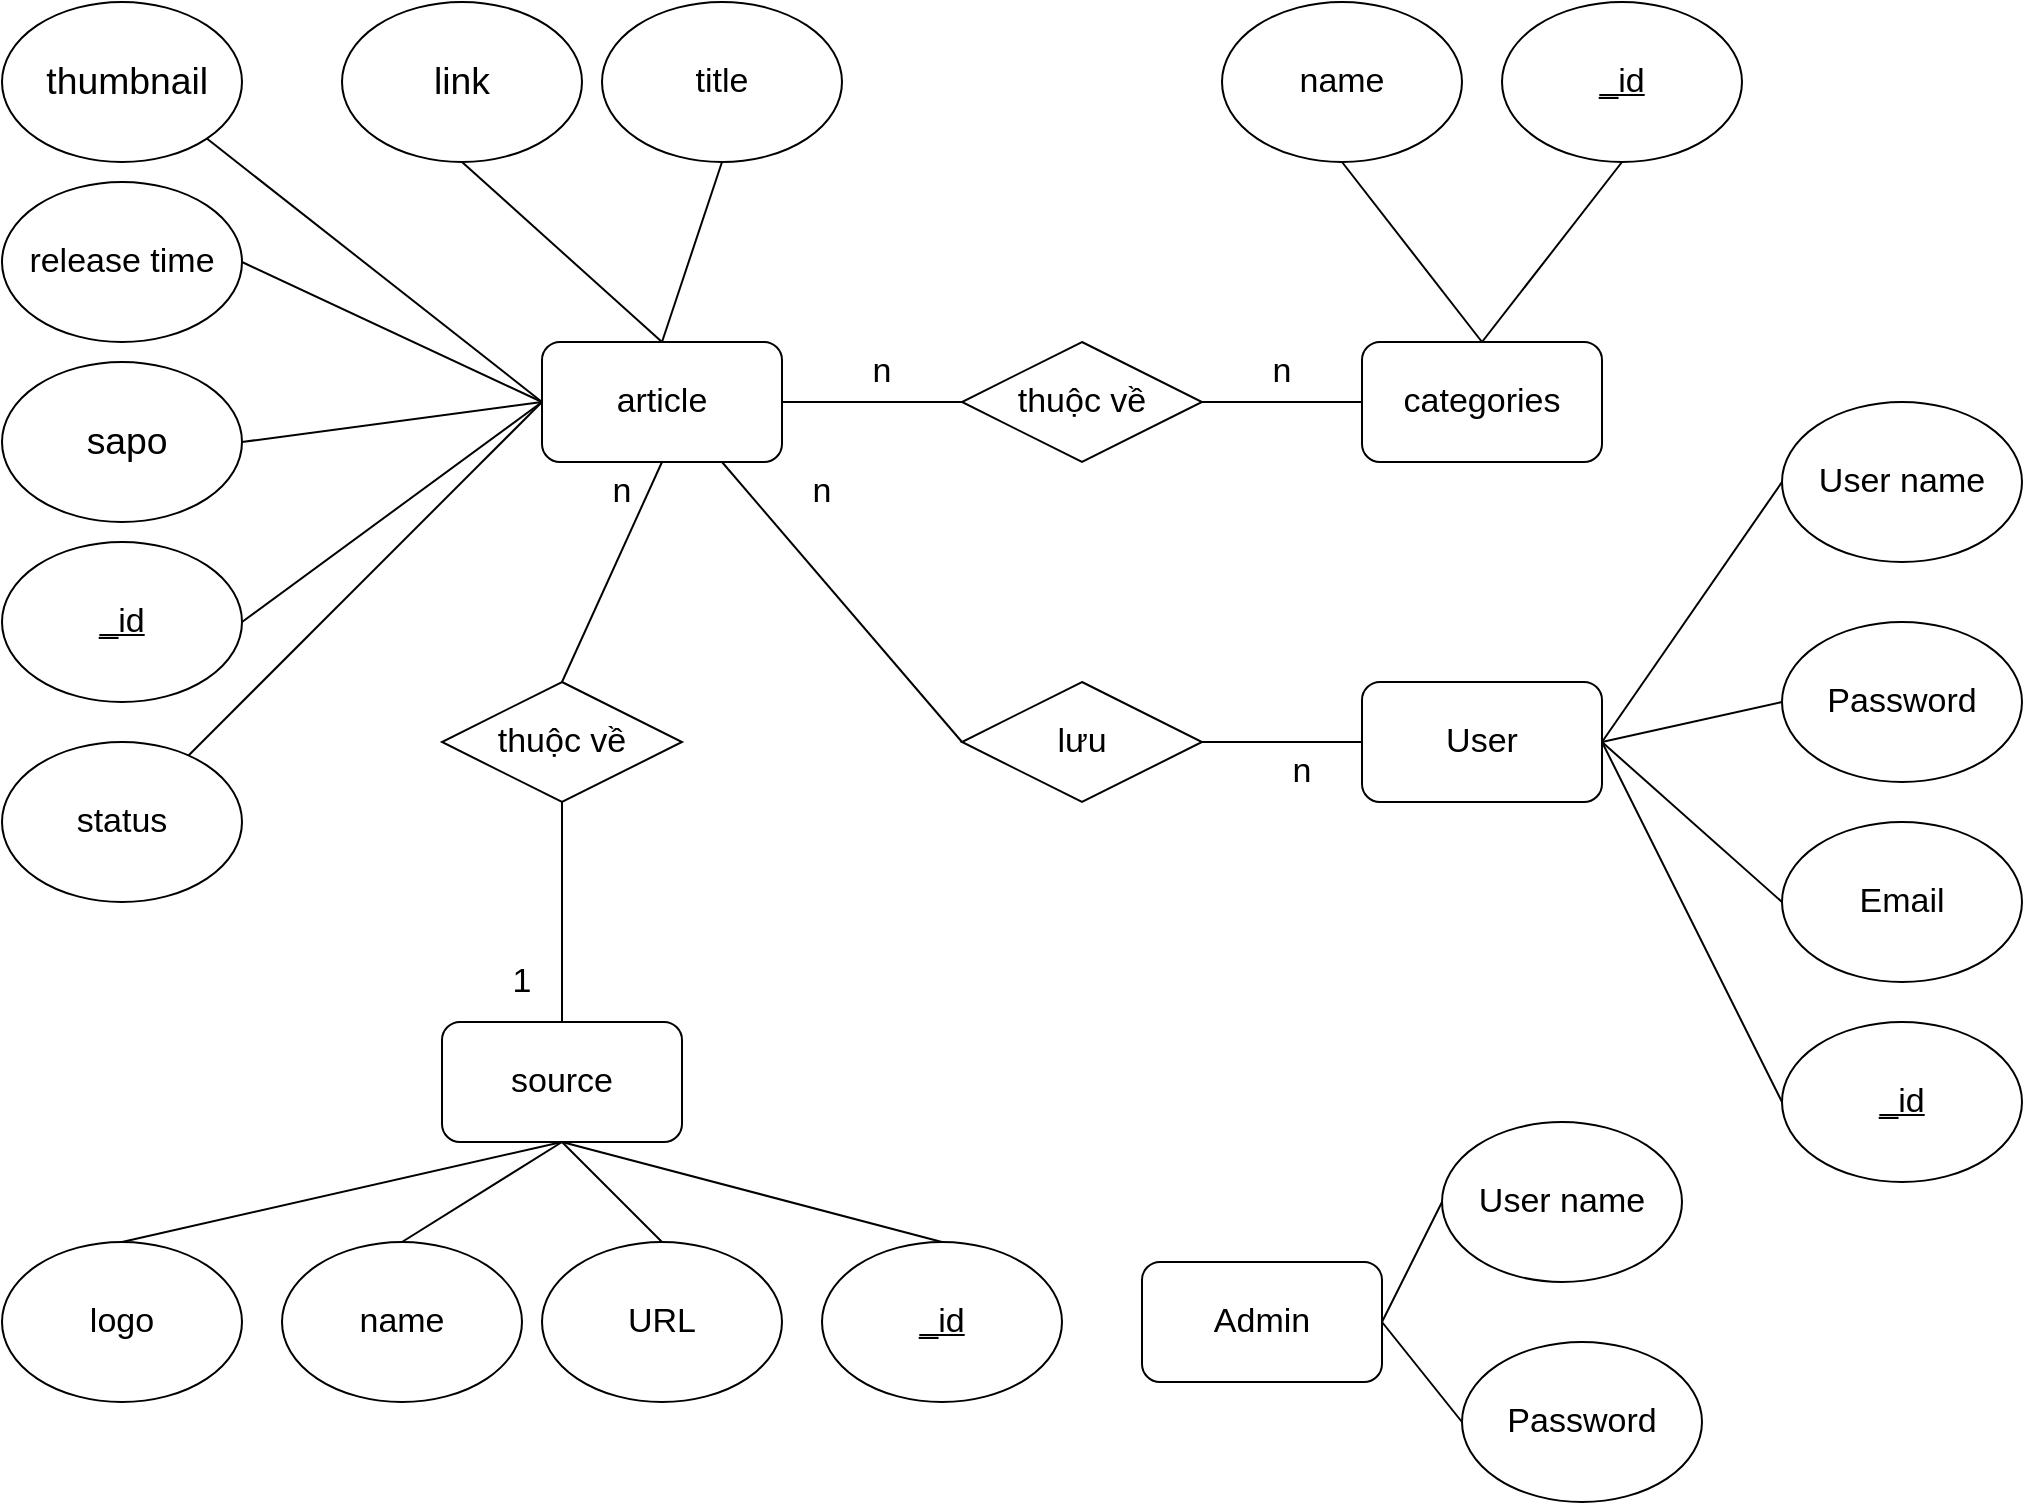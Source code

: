 <mxfile version="16.0.3" type="device"><diagram id="R2lEEEUBdFMjLlhIrx00" name="Page-1"><mxGraphModel dx="1477" dy="645" grid="1" gridSize="10" guides="1" tooltips="1" connect="1" arrows="1" fold="1" page="1" pageScale="1" pageWidth="850" pageHeight="1100" math="0" shadow="0" extFonts="Permanent Marker^https://fonts.googleapis.com/css?family=Permanent+Marker"><root><mxCell id="0"/><mxCell id="1" parent="0"/><mxCell id="oO9s5kG1byrmIF_XPzPT-1" value="&lt;span style=&quot;font-size: 17px&quot;&gt;article&lt;/span&gt;" style="rounded=1;whiteSpace=wrap;html=1;" parent="1" vertex="1"><mxGeometry x="330" y="230" width="120" height="60" as="geometry"/></mxCell><mxCell id="oO9s5kG1byrmIF_XPzPT-2" value="&lt;font style=&quot;font-size: 17px&quot;&gt;title&lt;/font&gt;" style="ellipse;whiteSpace=wrap;html=1;" parent="1" vertex="1"><mxGeometry x="360" y="60" width="120" height="80" as="geometry"/></mxCell><mxCell id="oO9s5kG1byrmIF_XPzPT-4" value="&lt;font face=&quot;montserrat, sans-serif&quot;&gt;&lt;span style=&quot;font-size: 18.667px&quot;&gt;link&lt;/span&gt;&lt;/font&gt;" style="ellipse;whiteSpace=wrap;html=1;" parent="1" vertex="1"><mxGeometry x="230" y="60" width="120" height="80" as="geometry"/></mxCell><mxCell id="oO9s5kG1byrmIF_XPzPT-5" value="&lt;span style=&quot;font-family: &amp;#34;montserrat&amp;#34; , sans-serif ; font-size: 18.667px&quot;&gt;&amp;nbsp;thumbnail&lt;/span&gt;" style="ellipse;whiteSpace=wrap;html=1;" parent="1" vertex="1"><mxGeometry x="60" y="60" width="120" height="80" as="geometry"/></mxCell><mxCell id="oO9s5kG1byrmIF_XPzPT-6" value="&lt;span style=&quot;font-family: &amp;#34;montserrat&amp;#34; , sans-serif ; font-size: 18.667px&quot;&gt;&amp;nbsp;sapo&lt;/span&gt;" style="ellipse;whiteSpace=wrap;html=1;" parent="1" vertex="1"><mxGeometry x="60" y="240" width="120" height="80" as="geometry"/></mxCell><mxCell id="oO9s5kG1byrmIF_XPzPT-9" value="&lt;font style=&quot;font-size: 17px&quot;&gt;release time&lt;/font&gt;" style="ellipse;whiteSpace=wrap;html=1;" parent="1" vertex="1"><mxGeometry x="60" y="150" width="120" height="80" as="geometry"/></mxCell><mxCell id="oO9s5kG1byrmIF_XPzPT-11" value="" style="endArrow=none;html=1;rounded=0;fontSize=17;exitX=1;exitY=0.5;exitDx=0;exitDy=0;entryX=0;entryY=0.5;entryDx=0;entryDy=0;" parent="1" source="oO9s5kG1byrmIF_XPzPT-36" target="oO9s5kG1byrmIF_XPzPT-1" edge="1"><mxGeometry width="50" height="50" relative="1" as="geometry"><mxPoint x="400" y="390" as="sourcePoint"/><mxPoint x="450" y="340" as="targetPoint"/></mxGeometry></mxCell><mxCell id="oO9s5kG1byrmIF_XPzPT-12" value="" style="endArrow=none;html=1;rounded=0;fontSize=17;entryX=0;entryY=0.5;entryDx=0;entryDy=0;exitX=1;exitY=0.5;exitDx=0;exitDy=0;" parent="1" source="oO9s5kG1byrmIF_XPzPT-6" target="oO9s5kG1byrmIF_XPzPT-1" edge="1"><mxGeometry width="50" height="50" relative="1" as="geometry"><mxPoint x="400" y="390" as="sourcePoint"/><mxPoint x="450" y="340" as="targetPoint"/></mxGeometry></mxCell><mxCell id="oO9s5kG1byrmIF_XPzPT-13" value="" style="endArrow=none;html=1;rounded=0;fontSize=17;entryX=0;entryY=0.5;entryDx=0;entryDy=0;exitX=1;exitY=0.5;exitDx=0;exitDy=0;" parent="1" source="oO9s5kG1byrmIF_XPzPT-9" target="oO9s5kG1byrmIF_XPzPT-1" edge="1"><mxGeometry width="50" height="50" relative="1" as="geometry"><mxPoint x="190" y="340" as="sourcePoint"/><mxPoint x="340" y="270" as="targetPoint"/></mxGeometry></mxCell><mxCell id="oO9s5kG1byrmIF_XPzPT-14" value="" style="endArrow=none;html=1;rounded=0;fontSize=17;entryX=0;entryY=0.5;entryDx=0;entryDy=0;exitX=1;exitY=1;exitDx=0;exitDy=0;" parent="1" source="oO9s5kG1byrmIF_XPzPT-5" target="oO9s5kG1byrmIF_XPzPT-1" edge="1"><mxGeometry width="50" height="50" relative="1" as="geometry"><mxPoint x="190" y="230" as="sourcePoint"/><mxPoint x="340" y="270" as="targetPoint"/></mxGeometry></mxCell><mxCell id="oO9s5kG1byrmIF_XPzPT-15" value="" style="endArrow=none;html=1;rounded=0;fontSize=17;exitX=0.5;exitY=1;exitDx=0;exitDy=0;entryX=0.5;entryY=0;entryDx=0;entryDy=0;" parent="1" source="oO9s5kG1byrmIF_XPzPT-4" target="oO9s5kG1byrmIF_XPzPT-1" edge="1"><mxGeometry width="50" height="50" relative="1" as="geometry"><mxPoint x="400" y="390" as="sourcePoint"/><mxPoint x="450" y="340" as="targetPoint"/></mxGeometry></mxCell><mxCell id="oO9s5kG1byrmIF_XPzPT-16" value="" style="endArrow=none;html=1;rounded=0;fontSize=17;exitX=0.5;exitY=1;exitDx=0;exitDy=0;entryX=0.5;entryY=0;entryDx=0;entryDy=0;" parent="1" source="oO9s5kG1byrmIF_XPzPT-2" target="oO9s5kG1byrmIF_XPzPT-1" edge="1"><mxGeometry width="50" height="50" relative="1" as="geometry"><mxPoint x="280" y="150" as="sourcePoint"/><mxPoint x="400" y="240" as="targetPoint"/></mxGeometry></mxCell><mxCell id="oO9s5kG1byrmIF_XPzPT-19" value="categories" style="rounded=1;whiteSpace=wrap;html=1;fontSize=17;" parent="1" vertex="1"><mxGeometry x="740" y="230" width="120" height="60" as="geometry"/></mxCell><mxCell id="oO9s5kG1byrmIF_XPzPT-24" value="name" style="ellipse;whiteSpace=wrap;html=1;fontSize=17;" parent="1" vertex="1"><mxGeometry x="670" y="60" width="120" height="80" as="geometry"/></mxCell><mxCell id="oO9s5kG1byrmIF_XPzPT-26" value="" style="endArrow=none;html=1;rounded=0;fontSize=17;exitX=0.5;exitY=1;exitDx=0;exitDy=0;entryX=0.5;entryY=0;entryDx=0;entryDy=0;" parent="1" source="oO9s5kG1byrmIF_XPzPT-24" target="oO9s5kG1byrmIF_XPzPT-19" edge="1"><mxGeometry width="50" height="50" relative="1" as="geometry"><mxPoint x="590" y="150" as="sourcePoint"/><mxPoint x="280" y="240" as="targetPoint"/></mxGeometry></mxCell><mxCell id="oO9s5kG1byrmIF_XPzPT-28" value="User name" style="ellipse;whiteSpace=wrap;html=1;fontSize=17;" parent="1" vertex="1"><mxGeometry x="950" y="260" width="120" height="80" as="geometry"/></mxCell><mxCell id="oO9s5kG1byrmIF_XPzPT-30" value="User" style="rounded=1;whiteSpace=wrap;html=1;fontSize=17;" parent="1" vertex="1"><mxGeometry x="740" y="400" width="120" height="60" as="geometry"/></mxCell><mxCell id="oO9s5kG1byrmIF_XPzPT-31" value="Password" style="ellipse;whiteSpace=wrap;html=1;fontSize=17;" parent="1" vertex="1"><mxGeometry x="950" y="370" width="120" height="80" as="geometry"/></mxCell><mxCell id="oO9s5kG1byrmIF_XPzPT-32" value="" style="endArrow=none;html=1;rounded=0;fontSize=17;exitX=0;exitY=0.5;exitDx=0;exitDy=0;entryX=1;entryY=0.5;entryDx=0;entryDy=0;" parent="1" source="oO9s5kG1byrmIF_XPzPT-28" target="oO9s5kG1byrmIF_XPzPT-30" edge="1"><mxGeometry width="50" height="50" relative="1" as="geometry"><mxPoint x="990" y="160" as="sourcePoint"/><mxPoint x="810" y="240" as="targetPoint"/></mxGeometry></mxCell><mxCell id="oO9s5kG1byrmIF_XPzPT-33" value="" style="endArrow=none;html=1;rounded=0;fontSize=17;exitX=0;exitY=0.5;exitDx=0;exitDy=0;entryX=1;entryY=0.5;entryDx=0;entryDy=0;" parent="1" source="oO9s5kG1byrmIF_XPzPT-31" target="oO9s5kG1byrmIF_XPzPT-30" edge="1"><mxGeometry width="50" height="50" relative="1" as="geometry"><mxPoint x="1000" y="170" as="sourcePoint"/><mxPoint x="820" y="250" as="targetPoint"/></mxGeometry></mxCell><mxCell id="oO9s5kG1byrmIF_XPzPT-36" value="&lt;u&gt;_id&lt;/u&gt;" style="ellipse;whiteSpace=wrap;html=1;fontSize=17;" parent="1" vertex="1"><mxGeometry x="60" y="330" width="120" height="80" as="geometry"/></mxCell><mxCell id="oO9s5kG1byrmIF_XPzPT-37" value="&lt;u&gt;_id&lt;/u&gt;" style="ellipse;whiteSpace=wrap;html=1;fontSize=17;" parent="1" vertex="1"><mxGeometry x="810" y="60" width="120" height="80" as="geometry"/></mxCell><mxCell id="oO9s5kG1byrmIF_XPzPT-38" value="" style="endArrow=none;html=1;rounded=0;fontSize=17;exitX=0.5;exitY=1;exitDx=0;exitDy=0;entryX=0.5;entryY=0;entryDx=0;entryDy=0;" parent="1" source="oO9s5kG1byrmIF_XPzPT-37" target="oO9s5kG1byrmIF_XPzPT-19" edge="1"><mxGeometry width="50" height="50" relative="1" as="geometry"><mxPoint x="190" y="540" as="sourcePoint"/><mxPoint x="340" y="270" as="targetPoint"/></mxGeometry></mxCell><mxCell id="oO9s5kG1byrmIF_XPzPT-39" value="Email" style="ellipse;whiteSpace=wrap;html=1;fontSize=17;" parent="1" vertex="1"><mxGeometry x="950" y="470" width="120" height="80" as="geometry"/></mxCell><mxCell id="oO9s5kG1byrmIF_XPzPT-40" value="" style="endArrow=none;html=1;rounded=0;fontSize=17;exitX=0;exitY=0.5;exitDx=0;exitDy=0;entryX=1;entryY=0.5;entryDx=0;entryDy=0;" parent="1" source="oO9s5kG1byrmIF_XPzPT-39" target="oO9s5kG1byrmIF_XPzPT-30" edge="1"><mxGeometry width="50" height="50" relative="1" as="geometry"><mxPoint x="1000" y="270" as="sourcePoint"/><mxPoint x="860" y="510" as="targetPoint"/></mxGeometry></mxCell><mxCell id="oO9s5kG1byrmIF_XPzPT-45" value="" style="endArrow=none;html=1;rounded=0;fontSize=17;exitX=0;exitY=0.5;exitDx=0;exitDy=0;entryX=1;entryY=0.5;entryDx=0;entryDy=0;" parent="1" target="oO9s5kG1byrmIF_XPzPT-30" edge="1" source="oO9s5kG1byrmIF_XPzPT-49"><mxGeometry width="50" height="50" relative="1" as="geometry"><mxPoint x="950" y="610" as="sourcePoint"/><mxPoint x="540" y="380" as="targetPoint"/></mxGeometry></mxCell><mxCell id="oO9s5kG1byrmIF_XPzPT-49" value="&lt;u&gt;_id&lt;/u&gt;" style="ellipse;whiteSpace=wrap;html=1;fontSize=17;" parent="1" vertex="1"><mxGeometry x="950" y="570" width="120" height="80" as="geometry"/></mxCell><mxCell id="A0BZy3TeqsqiEPI_Qm59-1" value="&lt;span style=&quot;font-size: 17px&quot;&gt;source&lt;/span&gt;" style="rounded=1;whiteSpace=wrap;html=1;" parent="1" vertex="1"><mxGeometry x="280" y="570" width="120" height="60" as="geometry"/></mxCell><mxCell id="A0BZy3TeqsqiEPI_Qm59-3" value="logo" style="ellipse;whiteSpace=wrap;html=1;fontSize=17;" parent="1" vertex="1"><mxGeometry x="60" y="680" width="120" height="80" as="geometry"/></mxCell><mxCell id="A0BZy3TeqsqiEPI_Qm59-4" value="name" style="ellipse;whiteSpace=wrap;html=1;fontSize=17;" parent="1" vertex="1"><mxGeometry x="200" y="680" width="120" height="80" as="geometry"/></mxCell><mxCell id="A0BZy3TeqsqiEPI_Qm59-5" value="URL" style="ellipse;whiteSpace=wrap;html=1;fontSize=17;" parent="1" vertex="1"><mxGeometry x="330" y="680" width="120" height="80" as="geometry"/></mxCell><mxCell id="A0BZy3TeqsqiEPI_Qm59-8" value="" style="endArrow=none;html=1;rounded=0;fontSize=17;entryX=0.5;entryY=1;entryDx=0;entryDy=0;exitX=0.5;exitY=0;exitDx=0;exitDy=0;" parent="1" source="A0BZy3TeqsqiEPI_Qm59-3" target="A0BZy3TeqsqiEPI_Qm59-1" edge="1"><mxGeometry relative="1" as="geometry"><mxPoint x="480" y="700" as="sourcePoint"/><mxPoint x="640" y="700" as="targetPoint"/></mxGeometry></mxCell><mxCell id="A0BZy3TeqsqiEPI_Qm59-9" value="" style="endArrow=none;html=1;rounded=0;fontSize=17;entryX=0.5;entryY=1;entryDx=0;entryDy=0;exitX=0.5;exitY=0;exitDx=0;exitDy=0;" parent="1" source="A0BZy3TeqsqiEPI_Qm59-4" target="A0BZy3TeqsqiEPI_Qm59-1" edge="1"><mxGeometry relative="1" as="geometry"><mxPoint x="120" y="690" as="sourcePoint"/><mxPoint x="340" y="630" as="targetPoint"/></mxGeometry></mxCell><mxCell id="A0BZy3TeqsqiEPI_Qm59-10" value="" style="endArrow=none;html=1;rounded=0;fontSize=17;entryX=0.5;entryY=1;entryDx=0;entryDy=0;exitX=0.5;exitY=0;exitDx=0;exitDy=0;" parent="1" source="A0BZy3TeqsqiEPI_Qm59-5" target="A0BZy3TeqsqiEPI_Qm59-1" edge="1"><mxGeometry relative="1" as="geometry"><mxPoint x="290" y="690" as="sourcePoint"/><mxPoint x="340" y="630" as="targetPoint"/></mxGeometry></mxCell><mxCell id="A0BZy3TeqsqiEPI_Qm59-13" value="thuộc về" style="shape=rhombus;perimeter=rhombusPerimeter;whiteSpace=wrap;html=1;align=center;fontSize=17;" parent="1" vertex="1"><mxGeometry x="280" y="400" width="120" height="60" as="geometry"/></mxCell><mxCell id="A0BZy3TeqsqiEPI_Qm59-14" value="" style="endArrow=none;html=1;rounded=0;fontSize=17;entryX=0.5;entryY=1;entryDx=0;entryDy=0;exitX=0.5;exitY=0;exitDx=0;exitDy=0;" parent="1" source="A0BZy3TeqsqiEPI_Qm59-1" target="A0BZy3TeqsqiEPI_Qm59-13" edge="1"><mxGeometry relative="1" as="geometry"><mxPoint x="510" y="470" as="sourcePoint"/><mxPoint x="670" y="470" as="targetPoint"/></mxGeometry></mxCell><mxCell id="A0BZy3TeqsqiEPI_Qm59-15" value="" style="endArrow=none;html=1;rounded=0;fontSize=17;entryX=0.5;entryY=1;entryDx=0;entryDy=0;exitX=0.5;exitY=0;exitDx=0;exitDy=0;" parent="1" source="A0BZy3TeqsqiEPI_Qm59-13" target="oO9s5kG1byrmIF_XPzPT-1" edge="1"><mxGeometry relative="1" as="geometry"><mxPoint x="400" y="580" as="sourcePoint"/><mxPoint x="400" y="470" as="targetPoint"/></mxGeometry></mxCell><mxCell id="A0BZy3TeqsqiEPI_Qm59-16" value="lưu" style="shape=rhombus;perimeter=rhombusPerimeter;whiteSpace=wrap;html=1;align=center;fontSize=17;" parent="1" vertex="1"><mxGeometry x="540" y="400" width="120" height="60" as="geometry"/></mxCell><mxCell id="A0BZy3TeqsqiEPI_Qm59-17" value="" style="endArrow=none;html=1;rounded=0;fontSize=17;entryX=0;entryY=0.5;entryDx=0;entryDy=0;exitX=1;exitY=0.5;exitDx=0;exitDy=0;" parent="1" source="A0BZy3TeqsqiEPI_Qm59-16" target="oO9s5kG1byrmIF_XPzPT-30" edge="1"><mxGeometry relative="1" as="geometry"><mxPoint x="510" y="470" as="sourcePoint"/><mxPoint x="670" y="470" as="targetPoint"/></mxGeometry></mxCell><mxCell id="A0BZy3TeqsqiEPI_Qm59-18" value="" style="endArrow=none;html=1;rounded=0;fontSize=17;exitX=0.75;exitY=1;exitDx=0;exitDy=0;entryX=0;entryY=0.5;entryDx=0;entryDy=0;" parent="1" source="oO9s5kG1byrmIF_XPzPT-1" target="A0BZy3TeqsqiEPI_Qm59-16" edge="1"><mxGeometry relative="1" as="geometry"><mxPoint x="510" y="470" as="sourcePoint"/><mxPoint x="670" y="470" as="targetPoint"/></mxGeometry></mxCell><mxCell id="A0BZy3TeqsqiEPI_Qm59-19" value="thuộc về" style="shape=rhombus;perimeter=rhombusPerimeter;whiteSpace=wrap;html=1;align=center;fontSize=17;" parent="1" vertex="1"><mxGeometry x="540" y="230" width="120" height="60" as="geometry"/></mxCell><mxCell id="A0BZy3TeqsqiEPI_Qm59-20" value="" style="endArrow=none;html=1;rounded=0;fontSize=17;exitX=1;exitY=0.5;exitDx=0;exitDy=0;entryX=0;entryY=0.5;entryDx=0;entryDy=0;" parent="1" source="oO9s5kG1byrmIF_XPzPT-1" target="A0BZy3TeqsqiEPI_Qm59-19" edge="1"><mxGeometry relative="1" as="geometry"><mxPoint x="510" y="470" as="sourcePoint"/><mxPoint x="670" y="470" as="targetPoint"/></mxGeometry></mxCell><mxCell id="A0BZy3TeqsqiEPI_Qm59-21" value="" style="endArrow=none;html=1;rounded=0;fontSize=17;entryX=0;entryY=0.5;entryDx=0;entryDy=0;exitX=1;exitY=0.5;exitDx=0;exitDy=0;" parent="1" source="A0BZy3TeqsqiEPI_Qm59-19" target="oO9s5kG1byrmIF_XPzPT-19" edge="1"><mxGeometry relative="1" as="geometry"><mxPoint x="510" y="470" as="sourcePoint"/><mxPoint x="670" y="470" as="targetPoint"/></mxGeometry></mxCell><mxCell id="A0BZy3TeqsqiEPI_Qm59-22" value="n" style="text;html=1;strokeColor=none;fillColor=none;align=center;verticalAlign=middle;whiteSpace=wrap;rounded=0;fontSize=17;" parent="1" vertex="1"><mxGeometry x="470" y="230" width="60" height="30" as="geometry"/></mxCell><mxCell id="A0BZy3TeqsqiEPI_Qm59-23" value="n" style="text;html=1;strokeColor=none;fillColor=none;align=center;verticalAlign=middle;whiteSpace=wrap;rounded=0;fontSize=17;" parent="1" vertex="1"><mxGeometry x="670" y="230" width="60" height="30" as="geometry"/></mxCell><mxCell id="A0BZy3TeqsqiEPI_Qm59-24" value="n" style="text;html=1;strokeColor=none;fillColor=none;align=center;verticalAlign=middle;whiteSpace=wrap;rounded=0;fontSize=17;" parent="1" vertex="1"><mxGeometry x="440" y="290" width="60" height="30" as="geometry"/></mxCell><mxCell id="A0BZy3TeqsqiEPI_Qm59-25" value="n" style="text;html=1;strokeColor=none;fillColor=none;align=center;verticalAlign=middle;whiteSpace=wrap;rounded=0;fontSize=17;" parent="1" vertex="1"><mxGeometry x="680" y="430" width="60" height="30" as="geometry"/></mxCell><mxCell id="A0BZy3TeqsqiEPI_Qm59-26" value="n" style="text;html=1;strokeColor=none;fillColor=none;align=center;verticalAlign=middle;whiteSpace=wrap;rounded=0;fontSize=17;" parent="1" vertex="1"><mxGeometry x="340" y="290" width="60" height="30" as="geometry"/></mxCell><mxCell id="A0BZy3TeqsqiEPI_Qm59-27" value="1" style="text;html=1;strokeColor=none;fillColor=none;align=center;verticalAlign=middle;whiteSpace=wrap;rounded=0;fontSize=17;" parent="1" vertex="1"><mxGeometry x="290" y="535" width="60" height="30" as="geometry"/></mxCell><mxCell id="A0BZy3TeqsqiEPI_Qm59-32" value="" style="endArrow=none;html=1;rounded=0;fontSize=17;exitX=0;exitY=0.5;exitDx=0;exitDy=0;" parent="1" source="oO9s5kG1byrmIF_XPzPT-1" target="A0BZy3TeqsqiEPI_Qm59-33" edge="1"><mxGeometry width="50" height="50" relative="1" as="geometry"><mxPoint x="570" y="300" as="sourcePoint"/><mxPoint x="620" y="250" as="targetPoint"/></mxGeometry></mxCell><mxCell id="A0BZy3TeqsqiEPI_Qm59-33" value="status" style="ellipse;whiteSpace=wrap;html=1;fontSize=17;" parent="1" vertex="1"><mxGeometry x="60" y="430" width="120" height="80" as="geometry"/></mxCell><mxCell id="A0BZy3TeqsqiEPI_Qm59-34" value="Admin" style="rounded=1;whiteSpace=wrap;html=1;fontSize=17;" parent="1" vertex="1"><mxGeometry x="630" y="690" width="120" height="60" as="geometry"/></mxCell><mxCell id="A0BZy3TeqsqiEPI_Qm59-35" value="User name" style="ellipse;whiteSpace=wrap;html=1;fontSize=17;" parent="1" vertex="1"><mxGeometry x="780" y="620" width="120" height="80" as="geometry"/></mxCell><mxCell id="A0BZy3TeqsqiEPI_Qm59-36" value="Password" style="ellipse;whiteSpace=wrap;html=1;fontSize=17;" parent="1" vertex="1"><mxGeometry x="790" y="730" width="120" height="80" as="geometry"/></mxCell><mxCell id="A0BZy3TeqsqiEPI_Qm59-37" value="" style="endArrow=none;html=1;rounded=0;fontSize=17;exitX=0;exitY=0.5;exitDx=0;exitDy=0;entryX=1;entryY=0.5;entryDx=0;entryDy=0;" parent="1" source="A0BZy3TeqsqiEPI_Qm59-35" target="A0BZy3TeqsqiEPI_Qm59-34" edge="1"><mxGeometry width="50" height="50" relative="1" as="geometry"><mxPoint x="1000" y="400" as="sourcePoint"/><mxPoint x="870" y="730" as="targetPoint"/></mxGeometry></mxCell><mxCell id="A0BZy3TeqsqiEPI_Qm59-38" value="" style="endArrow=none;html=1;rounded=0;fontSize=17;exitX=0;exitY=0.5;exitDx=0;exitDy=0;entryX=1;entryY=0.5;entryDx=0;entryDy=0;" parent="1" source="A0BZy3TeqsqiEPI_Qm59-36" target="A0BZy3TeqsqiEPI_Qm59-34" edge="1"><mxGeometry width="50" height="50" relative="1" as="geometry"><mxPoint x="1010" y="410" as="sourcePoint"/><mxPoint x="870" y="730" as="targetPoint"/></mxGeometry></mxCell><mxCell id="A0BZy3TeqsqiEPI_Qm59-39" value="&lt;u&gt;_id&lt;/u&gt;" style="ellipse;whiteSpace=wrap;html=1;fontSize=17;" parent="1" vertex="1"><mxGeometry x="470" y="680" width="120" height="80" as="geometry"/></mxCell><mxCell id="A0BZy3TeqsqiEPI_Qm59-40" value="" style="endArrow=none;html=1;rounded=0;fontSize=17;entryX=0.5;entryY=1;entryDx=0;entryDy=0;exitX=0.5;exitY=0;exitDx=0;exitDy=0;" parent="1" source="A0BZy3TeqsqiEPI_Qm59-39" target="A0BZy3TeqsqiEPI_Qm59-1" edge="1"><mxGeometry relative="1" as="geometry"><mxPoint x="530" y="690" as="sourcePoint"/><mxPoint x="350" y="640" as="targetPoint"/></mxGeometry></mxCell></root></mxGraphModel></diagram></mxfile>